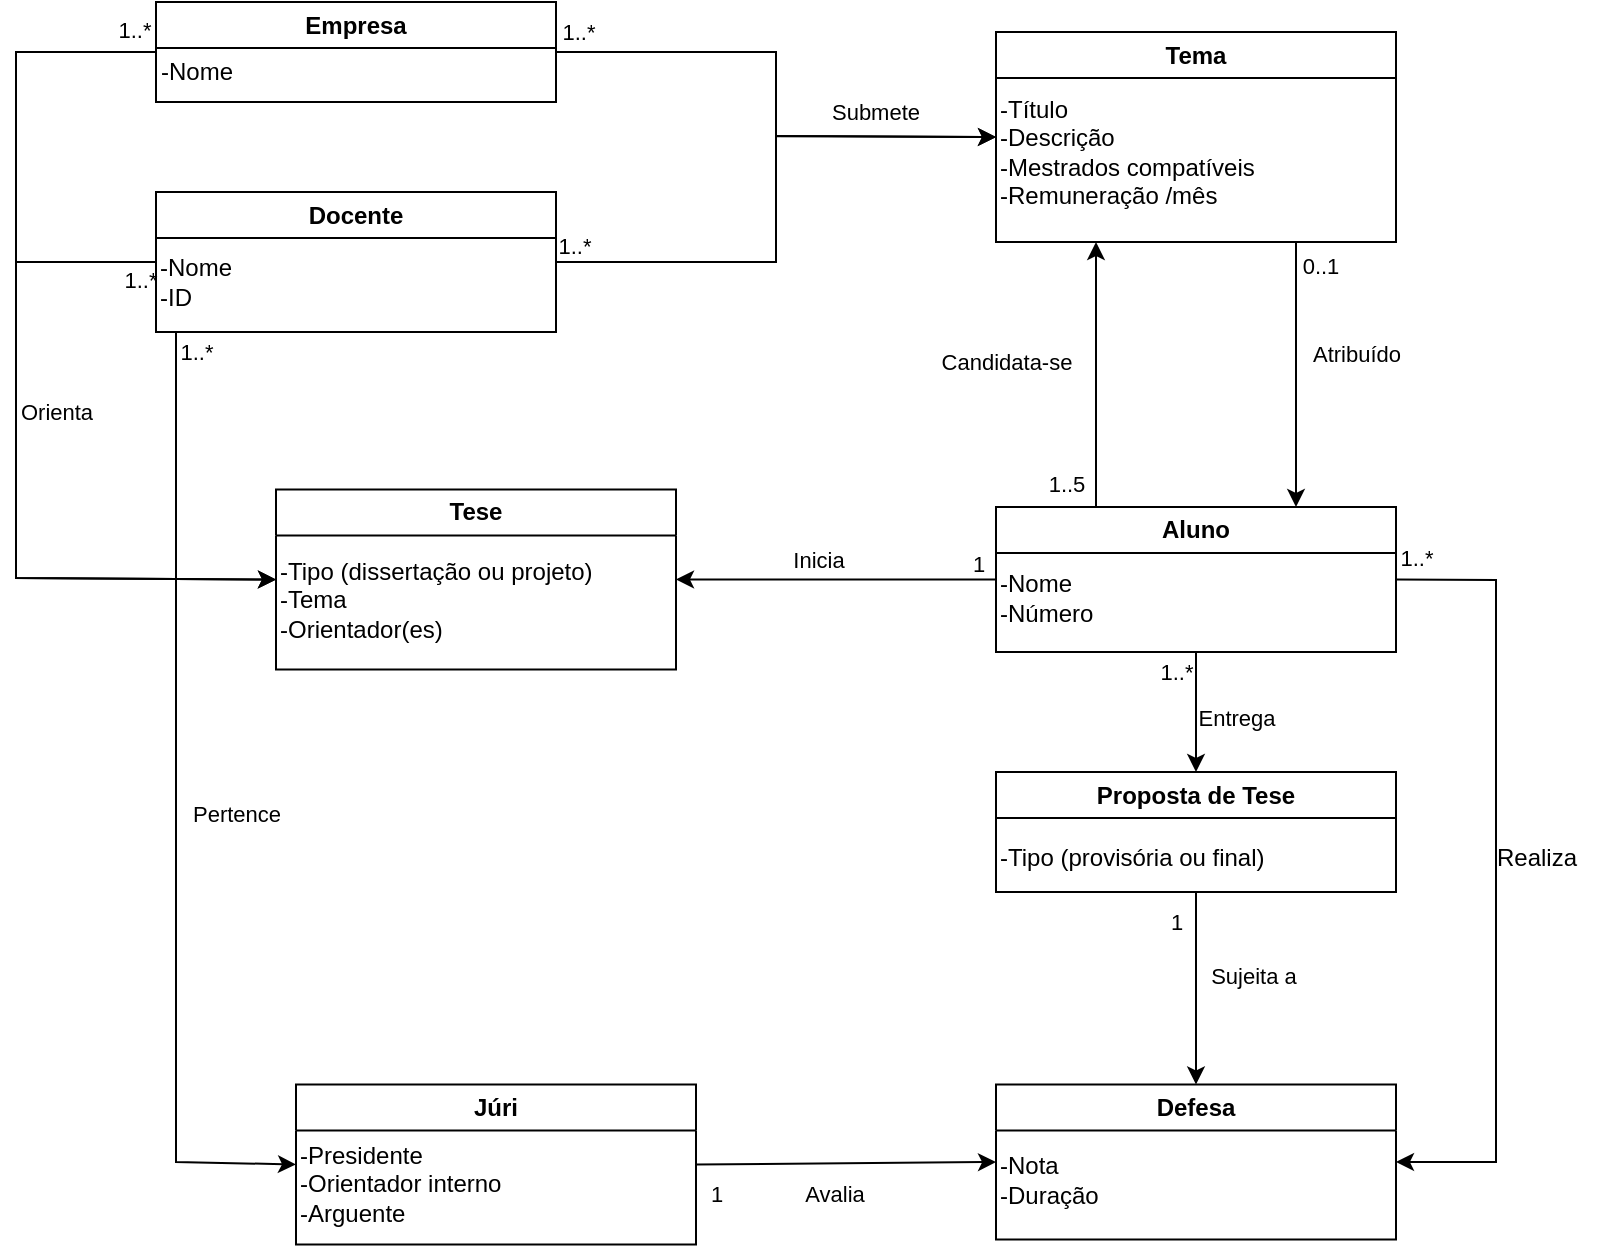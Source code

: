 <mxfile version="24.2.1" type="github" pages="2">
  <diagram name="Modelo UML" id="e7e014a7-5840-1c2e-5031-d8a46d1fe8dd">
    <mxGraphModel dx="2704" dy="654" grid="1" gridSize="10" guides="1" tooltips="1" connect="1" arrows="1" fold="1" page="1" pageScale="1" pageWidth="1169" pageHeight="826" background="none" math="0" shadow="0">
      <root>
        <mxCell id="0" />
        <mxCell id="1" parent="0" />
        <mxCell id="gulgckqH6GNR_60fuS2N-1" value="Tese" style="swimlane;whiteSpace=wrap;html=1;" vertex="1" parent="1">
          <mxGeometry x="-670" y="298.75" width="200" height="90" as="geometry" />
        </mxCell>
        <mxCell id="gulgckqH6GNR_60fuS2N-2" value="-Tipo (dissertação ou projeto)&lt;div&gt;-Tema&lt;br&gt;&lt;div&gt;-Orientador(es)&lt;/div&gt;&lt;/div&gt;" style="text;html=1;align=left;verticalAlign=middle;resizable=0;points=[];autosize=1;strokeColor=none;fillColor=none;" vertex="1" parent="gulgckqH6GNR_60fuS2N-1">
          <mxGeometry y="25" width="180" height="60" as="geometry" />
        </mxCell>
        <mxCell id="nonv4XP6CZLK0yWeFACA-21" style="edgeStyle=none;rounded=0;orthogonalLoop=1;jettySize=auto;html=1;exitX=0.5;exitY=1;exitDx=0;exitDy=0;entryX=0.5;entryY=0;entryDx=0;entryDy=0;" edge="1" parent="1" source="gulgckqH6GNR_60fuS2N-5" target="nonv4XP6CZLK0yWeFACA-19">
          <mxGeometry relative="1" as="geometry" />
        </mxCell>
        <mxCell id="nonv4XP6CZLK0yWeFACA-22" value="Sujeita a&amp;nbsp;" style="edgeLabel;html=1;align=center;verticalAlign=middle;resizable=0;points=[];" vertex="1" connectable="0" parent="nonv4XP6CZLK0yWeFACA-21">
          <mxGeometry x="-0.088" y="7" relative="1" as="geometry">
            <mxPoint x="23" y="-2" as="offset" />
          </mxGeometry>
        </mxCell>
        <mxCell id="nonv4XP6CZLK0yWeFACA-27" value="1" style="edgeLabel;html=1;align=center;verticalAlign=middle;resizable=0;points=[];" vertex="1" connectable="0" parent="nonv4XP6CZLK0yWeFACA-21">
          <mxGeometry x="-0.612" y="11" relative="1" as="geometry">
            <mxPoint x="-21" y="-4" as="offset" />
          </mxGeometry>
        </mxCell>
        <mxCell id="gulgckqH6GNR_60fuS2N-5" value="Proposta de Tese" style="swimlane;whiteSpace=wrap;html=1;" vertex="1" parent="1">
          <mxGeometry x="-310" y="440" width="200" height="60" as="geometry" />
        </mxCell>
        <mxCell id="gulgckqH6GNR_60fuS2N-6" value="-Tipo (provisória ou final)&lt;div&gt;&lt;br&gt;&lt;/div&gt;" style="text;html=1;align=left;verticalAlign=middle;resizable=0;points=[];autosize=1;strokeColor=none;fillColor=none;" vertex="1" parent="gulgckqH6GNR_60fuS2N-5">
          <mxGeometry y="30" width="160" height="40" as="geometry" />
        </mxCell>
        <mxCell id="eO99aCYI0E9ml614-SZG-2" style="edgeStyle=none;rounded=0;orthogonalLoop=1;jettySize=auto;html=1;exitX=0.25;exitY=0;exitDx=0;exitDy=0;entryX=0.25;entryY=1;entryDx=0;entryDy=0;" edge="1" parent="1" source="EISw6fmt9p9niT54Yz4Q-1" target="EISw6fmt9p9niT54Yz4Q-3">
          <mxGeometry relative="1" as="geometry" />
        </mxCell>
        <mxCell id="nonv4XP6CZLK0yWeFACA-9" value="1..5" style="edgeLabel;html=1;align=center;verticalAlign=middle;resizable=0;points=[];" vertex="1" connectable="0" parent="eO99aCYI0E9ml614-SZG-2">
          <mxGeometry x="-0.726" y="11" relative="1" as="geometry">
            <mxPoint x="-4" y="6" as="offset" />
          </mxGeometry>
        </mxCell>
        <mxCell id="nonv4XP6CZLK0yWeFACA-1" style="edgeStyle=none;rounded=0;orthogonalLoop=1;jettySize=auto;html=1;exitX=0;exitY=0.5;exitDx=0;exitDy=0;entryX=1;entryY=0.5;entryDx=0;entryDy=0;" edge="1" parent="1" source="EISw6fmt9p9niT54Yz4Q-1" target="gulgckqH6GNR_60fuS2N-1">
          <mxGeometry relative="1" as="geometry" />
        </mxCell>
        <mxCell id="nonv4XP6CZLK0yWeFACA-2" value="Inicia" style="edgeLabel;html=1;align=center;verticalAlign=middle;resizable=0;points=[];" vertex="1" connectable="0" parent="nonv4XP6CZLK0yWeFACA-1">
          <mxGeometry x="0.258" y="-10" relative="1" as="geometry">
            <mxPoint x="11" as="offset" />
          </mxGeometry>
        </mxCell>
        <mxCell id="nonv4XP6CZLK0yWeFACA-13" value="1" style="edgeLabel;html=1;align=center;verticalAlign=middle;resizable=0;points=[];" vertex="1" connectable="0" parent="nonv4XP6CZLK0yWeFACA-1">
          <mxGeometry x="-0.804" y="-8" relative="1" as="geometry">
            <mxPoint x="6" as="offset" />
          </mxGeometry>
        </mxCell>
        <mxCell id="nonv4XP6CZLK0yWeFACA-16" style="edgeStyle=none;rounded=0;orthogonalLoop=1;jettySize=auto;html=1;exitX=0.5;exitY=1;exitDx=0;exitDy=0;entryX=0.5;entryY=0;entryDx=0;entryDy=0;" edge="1" parent="1" source="EISw6fmt9p9niT54Yz4Q-1" target="gulgckqH6GNR_60fuS2N-5">
          <mxGeometry relative="1" as="geometry">
            <mxPoint x="-210" y="450" as="targetPoint" />
          </mxGeometry>
        </mxCell>
        <mxCell id="nonv4XP6CZLK0yWeFACA-18" value="Entrega" style="edgeLabel;html=1;align=center;verticalAlign=middle;resizable=0;points=[];" vertex="1" connectable="0" parent="nonv4XP6CZLK0yWeFACA-16">
          <mxGeometry x="0.002" y="9" relative="1" as="geometry">
            <mxPoint x="11" y="3" as="offset" />
          </mxGeometry>
        </mxCell>
        <mxCell id="nonv4XP6CZLK0yWeFACA-23" value="1..*" style="edgeLabel;html=1;align=center;verticalAlign=middle;resizable=0;points=[];" vertex="1" connectable="0" parent="nonv4XP6CZLK0yWeFACA-16">
          <mxGeometry x="-0.539" y="-11" relative="1" as="geometry">
            <mxPoint x="1" y="-4" as="offset" />
          </mxGeometry>
        </mxCell>
        <mxCell id="nonv4XP6CZLK0yWeFACA-24" style="edgeStyle=none;rounded=0;orthogonalLoop=1;jettySize=auto;html=1;exitX=1;exitY=0.5;exitDx=0;exitDy=0;entryX=1;entryY=0.5;entryDx=0;entryDy=0;" edge="1" parent="1" source="EISw6fmt9p9niT54Yz4Q-1" target="nonv4XP6CZLK0yWeFACA-19">
          <mxGeometry relative="1" as="geometry">
            <Array as="points">
              <mxPoint x="-60" y="344" />
              <mxPoint x="-60" y="635" />
            </Array>
          </mxGeometry>
        </mxCell>
        <mxCell id="nonv4XP6CZLK0yWeFACA-26" value="1..*" style="edgeLabel;html=1;align=center;verticalAlign=middle;resizable=0;points=[];" vertex="1" connectable="0" parent="nonv4XP6CZLK0yWeFACA-24">
          <mxGeometry x="-0.939" y="8" relative="1" as="geometry">
            <mxPoint x="-2" y="-3" as="offset" />
          </mxGeometry>
        </mxCell>
        <mxCell id="EISw6fmt9p9niT54Yz4Q-1" value="Aluno" style="swimlane;whiteSpace=wrap;html=1;" vertex="1" parent="1">
          <mxGeometry x="-310" y="307.5" width="200" height="72.5" as="geometry">
            <mxRectangle x="-480" y="265" width="70" height="30" as="alternateBounds" />
          </mxGeometry>
        </mxCell>
        <mxCell id="EISw6fmt9p9niT54Yz4Q-2" value="-Nome&lt;div&gt;-Número&lt;/div&gt;" style="text;html=1;align=left;verticalAlign=middle;resizable=0;points=[];autosize=1;strokeColor=none;fillColor=none;" vertex="1" parent="EISw6fmt9p9niT54Yz4Q-1">
          <mxGeometry y="25" width="70" height="40" as="geometry" />
        </mxCell>
        <mxCell id="eO99aCYI0E9ml614-SZG-1" style="edgeStyle=none;rounded=0;orthogonalLoop=1;jettySize=auto;html=1;exitX=0.75;exitY=1;exitDx=0;exitDy=0;entryX=0.75;entryY=0;entryDx=0;entryDy=0;" edge="1" parent="1" source="EISw6fmt9p9niT54Yz4Q-3" target="EISw6fmt9p9niT54Yz4Q-1">
          <mxGeometry relative="1" as="geometry">
            <mxPoint x="-340" y="280.0" as="targetPoint" />
          </mxGeometry>
        </mxCell>
        <mxCell id="4VAeBF9F_Hg9-facgVXO-3" value="Atribuído" style="edgeLabel;html=1;align=center;verticalAlign=middle;resizable=0;points=[];" vertex="1" connectable="0" parent="eO99aCYI0E9ml614-SZG-1">
          <mxGeometry x="-0.138" y="11" relative="1" as="geometry">
            <mxPoint x="19" y="-1" as="offset" />
          </mxGeometry>
        </mxCell>
        <mxCell id="nonv4XP6CZLK0yWeFACA-10" value="0..1" style="edgeLabel;html=1;align=center;verticalAlign=middle;resizable=0;points=[];" vertex="1" connectable="0" parent="eO99aCYI0E9ml614-SZG-1">
          <mxGeometry x="-0.732" y="12" relative="1" as="geometry">
            <mxPoint y="-6" as="offset" />
          </mxGeometry>
        </mxCell>
        <mxCell id="EISw6fmt9p9niT54Yz4Q-3" value="Tema" style="swimlane;whiteSpace=wrap;html=1;" vertex="1" parent="1">
          <mxGeometry x="-310" y="70" width="200" height="105" as="geometry" />
        </mxCell>
        <mxCell id="EISw6fmt9p9niT54Yz4Q-4" value="-Título&lt;div&gt;-Descrição&lt;/div&gt;&lt;div&gt;-Mestrados compatíveis&lt;/div&gt;&lt;div&gt;-Remuneração /mês&lt;/div&gt;" style="text;html=1;align=left;verticalAlign=middle;resizable=0;points=[];autosize=1;strokeColor=none;fillColor=none;" vertex="1" parent="EISw6fmt9p9niT54Yz4Q-3">
          <mxGeometry y="25" width="150" height="70" as="geometry" />
        </mxCell>
        <mxCell id="EISw6fmt9p9niT54Yz4Q-5" value="Júri" style="swimlane;whiteSpace=wrap;html=1;" vertex="1" parent="1">
          <mxGeometry x="-660" y="596.25" width="200" height="80" as="geometry" />
        </mxCell>
        <mxCell id="EISw6fmt9p9niT54Yz4Q-6" value="-&lt;span style=&quot;background-color: initial;&quot;&gt;Presidente&lt;/span&gt;&lt;div&gt;&lt;span style=&quot;background-color: initial;&quot;&gt;-Orientador interno&lt;/span&gt;&lt;/div&gt;&lt;div&gt;&lt;span style=&quot;background-color: initial;&quot;&gt;-Arguente&lt;/span&gt;&lt;/div&gt;" style="text;html=1;align=left;verticalAlign=middle;resizable=0;points=[];autosize=1;strokeColor=none;fillColor=none;" vertex="1" parent="EISw6fmt9p9niT54Yz4Q-5">
          <mxGeometry y="20" width="120" height="60" as="geometry" />
        </mxCell>
        <mxCell id="gjOLk95xmC6vyimPraN1-1" style="edgeStyle=none;rounded=0;orthogonalLoop=1;jettySize=auto;html=1;exitX=1;exitY=0.5;exitDx=0;exitDy=0;entryX=0;entryY=0.5;entryDx=0;entryDy=0;" edge="1" parent="1" source="S3ybC06TIr_PZoSnnoIr-1" target="EISw6fmt9p9niT54Yz4Q-3">
          <mxGeometry relative="1" as="geometry">
            <mxPoint x="-330" y="120" as="targetPoint" />
            <Array as="points">
              <mxPoint x="-420" y="185" />
              <mxPoint x="-420" y="122" />
            </Array>
          </mxGeometry>
        </mxCell>
        <mxCell id="nonv4XP6CZLK0yWeFACA-3" style="edgeStyle=none;rounded=0;orthogonalLoop=1;jettySize=auto;html=1;exitX=0;exitY=0.5;exitDx=0;exitDy=0;entryX=0;entryY=0.5;entryDx=0;entryDy=0;" edge="1" parent="1" source="S3ybC06TIr_PZoSnnoIr-1" target="gulgckqH6GNR_60fuS2N-1">
          <mxGeometry relative="1" as="geometry">
            <mxPoint x="-710" y="390" as="targetPoint" />
            <Array as="points">
              <mxPoint x="-800" y="185" />
              <mxPoint x="-800" y="343" />
            </Array>
          </mxGeometry>
        </mxCell>
        <mxCell id="nonv4XP6CZLK0yWeFACA-4" value="Orienta" style="edgeLabel;html=1;align=center;verticalAlign=middle;resizable=0;points=[];" vertex="1" connectable="0" parent="nonv4XP6CZLK0yWeFACA-3">
          <mxGeometry x="-0.194" y="7" relative="1" as="geometry">
            <mxPoint x="13" as="offset" />
          </mxGeometry>
        </mxCell>
        <mxCell id="nonv4XP6CZLK0yWeFACA-11" value="1..*" style="edgeLabel;html=1;align=center;verticalAlign=middle;resizable=0;points=[];" vertex="1" connectable="0" parent="nonv4XP6CZLK0yWeFACA-3">
          <mxGeometry x="-0.862" y="9" relative="1" as="geometry">
            <mxPoint x="16" as="offset" />
          </mxGeometry>
        </mxCell>
        <mxCell id="5evyT_uLhvLa72p8aiZY-5" style="edgeStyle=none;rounded=0;orthogonalLoop=1;jettySize=auto;html=1;entryX=0;entryY=0.5;entryDx=0;entryDy=0;" edge="1" parent="1" target="EISw6fmt9p9niT54Yz4Q-5">
          <mxGeometry relative="1" as="geometry">
            <mxPoint x="-720.0" y="640" as="targetPoint" />
            <mxPoint x="-720" y="220" as="sourcePoint" />
            <Array as="points">
              <mxPoint x="-720" y="635" />
            </Array>
          </mxGeometry>
        </mxCell>
        <mxCell id="5evyT_uLhvLa72p8aiZY-6" value="Pertence" style="edgeLabel;html=1;align=center;verticalAlign=middle;resizable=0;points=[];" vertex="1" connectable="0" parent="5evyT_uLhvLa72p8aiZY-5">
          <mxGeometry x="0.093" y="10" relative="1" as="geometry">
            <mxPoint x="20" y="-19" as="offset" />
          </mxGeometry>
        </mxCell>
        <mxCell id="5evyT_uLhvLa72p8aiZY-8" value="1..*" style="edgeLabel;html=1;align=center;verticalAlign=middle;resizable=0;points=[];" vertex="1" connectable="0" parent="5evyT_uLhvLa72p8aiZY-5">
          <mxGeometry x="-0.946" y="8" relative="1" as="geometry">
            <mxPoint x="2" y="-3" as="offset" />
          </mxGeometry>
        </mxCell>
        <mxCell id="S3ybC06TIr_PZoSnnoIr-1" value="Docente" style="swimlane;whiteSpace=wrap;html=1;startSize=23;" vertex="1" parent="1">
          <mxGeometry x="-730" y="150" width="200" height="70" as="geometry" />
        </mxCell>
        <mxCell id="5evyT_uLhvLa72p8aiZY-12" value="-Nome&lt;div&gt;-ID&lt;/div&gt;" style="text;html=1;align=left;verticalAlign=middle;resizable=0;points=[];autosize=1;strokeColor=none;fillColor=none;" vertex="1" parent="S3ybC06TIr_PZoSnnoIr-1">
          <mxGeometry y="25" width="60" height="40" as="geometry" />
        </mxCell>
        <mxCell id="nonv4XP6CZLK0yWeFACA-14" style="edgeStyle=none;rounded=0;orthogonalLoop=1;jettySize=auto;html=1;exitX=0;exitY=0.5;exitDx=0;exitDy=0;entryX=0;entryY=0.5;entryDx=0;entryDy=0;" edge="1" parent="1" source="S3ybC06TIr_PZoSnnoIr-7" target="gulgckqH6GNR_60fuS2N-1">
          <mxGeometry relative="1" as="geometry">
            <mxPoint x="-700.0" y="310" as="targetPoint" />
            <Array as="points">
              <mxPoint x="-800" y="80" />
              <mxPoint x="-800" y="343" />
            </Array>
          </mxGeometry>
        </mxCell>
        <mxCell id="nonv4XP6CZLK0yWeFACA-15" value="1..*" style="edgeLabel;html=1;align=center;verticalAlign=middle;resizable=0;points=[];" vertex="1" connectable="0" parent="nonv4XP6CZLK0yWeFACA-14">
          <mxGeometry x="-0.918" y="-11" relative="1" as="geometry">
            <mxPoint x="8" as="offset" />
          </mxGeometry>
        </mxCell>
        <mxCell id="S3ybC06TIr_PZoSnnoIr-7" value="Empresa" style="swimlane;whiteSpace=wrap;html=1;" vertex="1" parent="1">
          <mxGeometry x="-730" y="55" width="200" height="50" as="geometry" />
        </mxCell>
        <mxCell id="5evyT_uLhvLa72p8aiZY-13" value="-Nome" style="text;html=1;align=center;verticalAlign=middle;resizable=0;points=[];autosize=1;strokeColor=none;fillColor=none;" vertex="1" parent="S3ybC06TIr_PZoSnnoIr-7">
          <mxGeometry x="-10" y="20" width="60" height="30" as="geometry" />
        </mxCell>
        <mxCell id="gjOLk95xmC6vyimPraN1-5" value="" style="edgeStyle=none;rounded=0;orthogonalLoop=1;jettySize=auto;html=1;exitX=1;exitY=0.5;exitDx=0;exitDy=0;entryX=0;entryY=0.5;entryDx=0;entryDy=0;" edge="1" parent="1" source="S3ybC06TIr_PZoSnnoIr-7" target="EISw6fmt9p9niT54Yz4Q-3">
          <mxGeometry relative="1" as="geometry">
            <mxPoint x="-320" y="122" as="targetPoint" />
            <mxPoint x="-530" y="170" as="sourcePoint" />
            <Array as="points">
              <mxPoint x="-420" y="80" />
              <mxPoint x="-420" y="122" />
            </Array>
          </mxGeometry>
        </mxCell>
        <mxCell id="nonv4XP6CZLK0yWeFACA-7" value="1..*" style="edgeLabel;html=1;align=center;verticalAlign=middle;resizable=0;points=[];" vertex="1" connectable="0" parent="gjOLk95xmC6vyimPraN1-5">
          <mxGeometry x="-0.881" y="10" relative="1" as="geometry">
            <mxPoint x="-5" as="offset" />
          </mxGeometry>
        </mxCell>
        <mxCell id="gjOLk95xmC6vyimPraN1-4" value="&lt;font style=&quot;font-size: 11px;&quot;&gt;Submete&lt;/font&gt;" style="text;html=1;align=center;verticalAlign=middle;whiteSpace=wrap;rounded=0;" vertex="1" parent="1">
          <mxGeometry x="-405" y="105" width="70" height="10" as="geometry" />
        </mxCell>
        <mxCell id="4VAeBF9F_Hg9-facgVXO-5" value="&lt;font style=&quot;font-size: 11px;&quot;&gt;Candidata-se&lt;/font&gt;" style="text;html=1;align=center;verticalAlign=middle;resizable=0;points=[];autosize=1;strokeColor=none;fillColor=none;" vertex="1" parent="1">
          <mxGeometry x="-350" y="220" width="90" height="30" as="geometry" />
        </mxCell>
        <mxCell id="nonv4XP6CZLK0yWeFACA-8" value="1..*" style="edgeLabel;html=1;align=center;verticalAlign=middle;resizable=0;points=[];" vertex="1" connectable="0" parent="1">
          <mxGeometry x="-520" y="100" as="geometry">
            <mxPoint x="-1" y="77" as="offset" />
          </mxGeometry>
        </mxCell>
        <mxCell id="nonv4XP6CZLK0yWeFACA-19" value="Defesa" style="swimlane;whiteSpace=wrap;html=1;" vertex="1" parent="1">
          <mxGeometry x="-310" y="596.25" width="200" height="77.5" as="geometry" />
        </mxCell>
        <mxCell id="nonv4XP6CZLK0yWeFACA-20" value="&lt;div&gt;&lt;div&gt;-Nota&lt;/div&gt;&lt;div&gt;-Duração&lt;/div&gt;&lt;/div&gt;" style="text;html=1;align=left;verticalAlign=middle;resizable=0;points=[];autosize=1;strokeColor=none;fillColor=none;" vertex="1" parent="nonv4XP6CZLK0yWeFACA-19">
          <mxGeometry y="27.5" width="70" height="40" as="geometry" />
        </mxCell>
        <mxCell id="nonv4XP6CZLK0yWeFACA-25" value="Realiza" style="text;html=1;align=center;verticalAlign=middle;resizable=0;points=[];autosize=1;strokeColor=none;fillColor=none;" vertex="1" parent="1">
          <mxGeometry x="-70" y="468" width="60" height="30" as="geometry" />
        </mxCell>
        <mxCell id="5evyT_uLhvLa72p8aiZY-4" style="edgeStyle=none;rounded=0;orthogonalLoop=1;jettySize=auto;html=1;exitX=1;exitY=0.5;exitDx=0;exitDy=0;entryX=0;entryY=0.5;entryDx=0;entryDy=0;" edge="1" parent="1" source="EISw6fmt9p9niT54Yz4Q-5" target="nonv4XP6CZLK0yWeFACA-19">
          <mxGeometry relative="1" as="geometry" />
        </mxCell>
        <mxCell id="5evyT_uLhvLa72p8aiZY-9" value="Avalia" style="edgeLabel;html=1;align=center;verticalAlign=middle;resizable=0;points=[];" vertex="1" connectable="0" parent="5evyT_uLhvLa72p8aiZY-4">
          <mxGeometry x="-0.336" y="10" relative="1" as="geometry">
            <mxPoint x="19" y="25" as="offset" />
          </mxGeometry>
        </mxCell>
        <mxCell id="5evyT_uLhvLa72p8aiZY-10" value="1" style="edgeLabel;html=1;align=center;verticalAlign=middle;resizable=0;points=[];" vertex="1" connectable="0" parent="5evyT_uLhvLa72p8aiZY-4">
          <mxGeometry x="-0.716" y="1" relative="1" as="geometry">
            <mxPoint x="-12" y="16" as="offset" />
          </mxGeometry>
        </mxCell>
      </root>
    </mxGraphModel>
  </diagram>
  <diagram id="f6Hj0GqjzjKtEBF5dJxf" name="Modelo EA">
    <mxGraphModel dx="2823" dy="2019" grid="1" gridSize="10" guides="1" tooltips="1" connect="1" arrows="1" fold="1" page="1" pageScale="1" pageWidth="827" pageHeight="1169" math="0" shadow="0">
      <root>
        <mxCell id="0" />
        <mxCell id="1" parent="0" />
        <mxCell id="AjMZNirVGoG8k2Hr6zvE-3" value="" style="rounded=0;orthogonalLoop=1;jettySize=auto;html=1;entryX=0;entryY=0.5;entryDx=0;entryDy=0;labelBackgroundColor=none;fontColor=default;" edge="1" parent="1" source="AjMZNirVGoG8k2Hr6zvE-1" target="AjMZNirVGoG8k2Hr6zvE-2">
          <mxGeometry relative="1" as="geometry" />
        </mxCell>
        <mxCell id="AjMZNirVGoG8k2Hr6zvE-10" style="edgeStyle=none;rounded=0;orthogonalLoop=1;jettySize=auto;html=1;exitX=0.75;exitY=0;exitDx=0;exitDy=0;entryX=0.5;entryY=1;entryDx=0;entryDy=0;labelBackgroundColor=none;fontColor=default;" edge="1" parent="1" source="AjMZNirVGoG8k2Hr6zvE-1" target="NO3vthERd71kcZ7D5aYO-1">
          <mxGeometry relative="1" as="geometry">
            <mxPoint x="450" y="170" as="targetPoint" />
          </mxGeometry>
        </mxCell>
        <mxCell id="NO3vthERd71kcZ7D5aYO-21" style="edgeStyle=none;rounded=0;orthogonalLoop=1;jettySize=auto;html=1;exitX=1;exitY=0.75;exitDx=0;exitDy=0;entryX=0;entryY=0.5;entryDx=0;entryDy=0;labelBackgroundColor=none;fontColor=default;" edge="1" parent="1" source="AjMZNirVGoG8k2Hr6zvE-1" target="AjMZNirVGoG8k2Hr6zvE-6">
          <mxGeometry relative="1" as="geometry" />
        </mxCell>
        <mxCell id="NO3vthERd71kcZ7D5aYO-29" style="edgeStyle=none;rounded=0;orthogonalLoop=1;jettySize=auto;html=1;exitX=0;exitY=0.5;exitDx=0;exitDy=0;entryX=1;entryY=0.5;entryDx=0;entryDy=0;labelBackgroundColor=none;fontColor=default;" edge="1" parent="1" source="AjMZNirVGoG8k2Hr6zvE-1" target="NO3vthERd71kcZ7D5aYO-28">
          <mxGeometry relative="1" as="geometry" />
        </mxCell>
        <mxCell id="DR0pOvM6WuqmSCuRlfQh-89" style="edgeStyle=none;rounded=0;orthogonalLoop=1;jettySize=auto;html=1;exitX=0.5;exitY=1;exitDx=0;exitDy=0;entryX=0.25;entryY=0;entryDx=0;entryDy=0;" edge="1" parent="1" source="DR0pOvM6WuqmSCuRlfQh-92" target="DR0pOvM6WuqmSCuRlfQh-90">
          <mxGeometry relative="1" as="geometry">
            <mxPoint x="400" y="440" as="targetPoint" />
          </mxGeometry>
        </mxCell>
        <mxCell id="DR0pOvM6WuqmSCuRlfQh-103" style="edgeStyle=none;rounded=0;orthogonalLoop=1;jettySize=auto;html=1;exitX=0.75;exitY=1;exitDx=0;exitDy=0;entryX=0.5;entryY=0;entryDx=0;entryDy=0;" edge="1" parent="1" source="AjMZNirVGoG8k2Hr6zvE-1" target="DR0pOvM6WuqmSCuRlfQh-102">
          <mxGeometry relative="1" as="geometry" />
        </mxCell>
        <mxCell id="AjMZNirVGoG8k2Hr6zvE-1" value="Aluno" style="labelBackgroundColor=none;rounded=0;" vertex="1" parent="1">
          <mxGeometry x="350" y="220" width="110" height="50" as="geometry" />
        </mxCell>
        <mxCell id="AjMZNirVGoG8k2Hr6zvE-2" value="Nome" style="ellipse;whiteSpace=wrap;html=1;labelBackgroundColor=none;rounded=0;" vertex="1" parent="1">
          <mxGeometry x="495" y="220" width="55" height="25" as="geometry" />
        </mxCell>
        <mxCell id="AjMZNirVGoG8k2Hr6zvE-6" value="Número" style="ellipse;whiteSpace=wrap;html=1;labelBackgroundColor=none;rounded=0;" vertex="1" parent="1">
          <mxGeometry x="495" y="250" width="55" height="25" as="geometry" />
        </mxCell>
        <mxCell id="NO3vthERd71kcZ7D5aYO-3" style="edgeStyle=none;rounded=0;orthogonalLoop=1;jettySize=auto;html=1;exitX=0.5;exitY=0;exitDx=0;exitDy=0;entryX=0.75;entryY=1;entryDx=0;entryDy=0;labelBackgroundColor=none;fontColor=default;" edge="1" parent="1" source="NO3vthERd71kcZ7D5aYO-1" target="NO3vthERd71kcZ7D5aYO-2">
          <mxGeometry relative="1" as="geometry" />
        </mxCell>
        <mxCell id="NO3vthERd71kcZ7D5aYO-1" value="candidata-se" style="rhombus;labelBackgroundColor=none;rounded=0;" vertex="1" parent="1">
          <mxGeometry x="414" y="130" width="86" height="40" as="geometry" />
        </mxCell>
        <mxCell id="NO3vthERd71kcZ7D5aYO-7" style="edgeStyle=none;rounded=0;orthogonalLoop=1;jettySize=auto;html=1;exitX=0.25;exitY=1;exitDx=0;exitDy=0;entryX=0.5;entryY=0;entryDx=0;entryDy=0;labelBackgroundColor=none;fontColor=default;" edge="1" parent="1" source="NO3vthERd71kcZ7D5aYO-2" target="NO3vthERd71kcZ7D5aYO-5">
          <mxGeometry relative="1" as="geometry" />
        </mxCell>
        <mxCell id="NO3vthERd71kcZ7D5aYO-17" style="edgeStyle=none;rounded=0;orthogonalLoop=1;jettySize=auto;html=1;exitX=1;exitY=0.5;exitDx=0;exitDy=0;entryX=0;entryY=0.5;entryDx=0;entryDy=0;labelBackgroundColor=none;fontColor=default;" edge="1" parent="1" source="NO3vthERd71kcZ7D5aYO-2" target="NO3vthERd71kcZ7D5aYO-12">
          <mxGeometry relative="1" as="geometry" />
        </mxCell>
        <mxCell id="NO3vthERd71kcZ7D5aYO-18" style="rounded=0;orthogonalLoop=1;jettySize=auto;html=1;exitX=1;exitY=0.5;exitDx=0;exitDy=0;entryX=0;entryY=0.5;entryDx=0;entryDy=0;labelBackgroundColor=none;fontColor=default;" edge="1" parent="1" source="NO3vthERd71kcZ7D5aYO-2" target="NO3vthERd71kcZ7D5aYO-11">
          <mxGeometry relative="1" as="geometry" />
        </mxCell>
        <mxCell id="NO3vthERd71kcZ7D5aYO-19" style="edgeStyle=none;rounded=0;orthogonalLoop=1;jettySize=auto;html=1;exitX=1;exitY=0.75;exitDx=0;exitDy=0;entryX=0;entryY=0;entryDx=0;entryDy=0;labelBackgroundColor=none;fontColor=default;" edge="1" parent="1" source="NO3vthERd71kcZ7D5aYO-2" target="NO3vthERd71kcZ7D5aYO-10">
          <mxGeometry relative="1" as="geometry" />
        </mxCell>
        <mxCell id="NO3vthERd71kcZ7D5aYO-20" style="edgeStyle=none;rounded=0;orthogonalLoop=1;jettySize=auto;html=1;exitX=1;exitY=0.25;exitDx=0;exitDy=0;entryX=0;entryY=1;entryDx=0;entryDy=0;labelBackgroundColor=none;fontColor=default;" edge="1" parent="1" source="NO3vthERd71kcZ7D5aYO-2" target="NO3vthERd71kcZ7D5aYO-9">
          <mxGeometry relative="1" as="geometry" />
        </mxCell>
        <mxCell id="NO3vthERd71kcZ7D5aYO-2" value="Tema" style="labelBackgroundColor=none;rounded=0;" vertex="1" parent="1">
          <mxGeometry x="350" y="20" width="110" height="50" as="geometry" />
        </mxCell>
        <mxCell id="NO3vthERd71kcZ7D5aYO-8" style="edgeStyle=none;rounded=0;orthogonalLoop=1;jettySize=auto;html=1;exitX=0.5;exitY=1;exitDx=0;exitDy=0;entryX=0.25;entryY=0;entryDx=0;entryDy=0;labelBackgroundColor=none;fontColor=default;" edge="1" parent="1" source="NO3vthERd71kcZ7D5aYO-5" target="AjMZNirVGoG8k2Hr6zvE-1">
          <mxGeometry relative="1" as="geometry" />
        </mxCell>
        <mxCell id="NO3vthERd71kcZ7D5aYO-5" value="atribuído" style="rhombus;labelBackgroundColor=none;rounded=0;" vertex="1" parent="1">
          <mxGeometry x="310" y="130" width="86" height="40" as="geometry" />
        </mxCell>
        <mxCell id="NO3vthERd71kcZ7D5aYO-9" value="Remuneração (€/mês)" style="ellipse;whiteSpace=wrap;html=1;labelBackgroundColor=none;rounded=0;" vertex="1" parent="1">
          <mxGeometry x="497.5" y="-5" width="55" height="25" as="geometry" />
        </mxCell>
        <mxCell id="NO3vthERd71kcZ7D5aYO-10" value="Mestrados compatíveis" style="ellipse;whiteSpace=wrap;html=1;labelBackgroundColor=none;rounded=0;" vertex="1" parent="1">
          <mxGeometry x="500" y="70" width="55" height="25" as="geometry" />
        </mxCell>
        <mxCell id="NO3vthERd71kcZ7D5aYO-11" value="Descrição" style="ellipse;whiteSpace=wrap;html=1;labelBackgroundColor=none;rounded=0;" vertex="1" parent="1">
          <mxGeometry x="520" y="45" width="55" height="25" as="geometry" />
        </mxCell>
        <mxCell id="NO3vthERd71kcZ7D5aYO-12" value="&lt;u&gt;Título&lt;/u&gt;" style="ellipse;whiteSpace=wrap;html=1;labelBackgroundColor=none;rounded=0;" vertex="1" parent="1">
          <mxGeometry x="520" y="20" width="55" height="25" as="geometry" />
        </mxCell>
        <mxCell id="NO3vthERd71kcZ7D5aYO-26" style="rounded=0;orthogonalLoop=1;jettySize=auto;html=1;exitX=1;exitY=0.5;exitDx=0;exitDy=0;entryX=0.5;entryY=1;entryDx=0;entryDy=0;labelBackgroundColor=none;fontColor=default;" edge="1" parent="1" source="NO3vthERd71kcZ7D5aYO-22" target="NO3vthERd71kcZ7D5aYO-24">
          <mxGeometry relative="1" as="geometry">
            <Array as="points">
              <mxPoint x="240" y="90" />
            </Array>
          </mxGeometry>
        </mxCell>
        <mxCell id="DR0pOvM6WuqmSCuRlfQh-86" style="edgeStyle=none;rounded=0;orthogonalLoop=1;jettySize=auto;html=1;exitX=0;exitY=0.5;exitDx=0;exitDy=0;entryX=0.5;entryY=0;entryDx=0;entryDy=0;" edge="1" parent="1" source="NO3vthERd71kcZ7D5aYO-22" target="DR0pOvM6WuqmSCuRlfQh-84">
          <mxGeometry relative="1" as="geometry">
            <Array as="points">
              <mxPoint x="-40" y="90" />
            </Array>
          </mxGeometry>
        </mxCell>
        <mxCell id="NO3vthERd71kcZ7D5aYO-22" value="Docente" style="labelBackgroundColor=none;rounded=0;" vertex="1" parent="1">
          <mxGeometry x="70" y="65" width="110" height="50" as="geometry" />
        </mxCell>
        <mxCell id="NO3vthERd71kcZ7D5aYO-25" style="edgeStyle=none;rounded=0;orthogonalLoop=1;jettySize=auto;html=1;exitX=1;exitY=0.5;exitDx=0;exitDy=0;entryX=0.5;entryY=0;entryDx=0;entryDy=0;labelBackgroundColor=none;fontColor=default;" edge="1" parent="1" source="NO3vthERd71kcZ7D5aYO-23" target="NO3vthERd71kcZ7D5aYO-24">
          <mxGeometry relative="1" as="geometry">
            <Array as="points">
              <mxPoint x="240" />
            </Array>
          </mxGeometry>
        </mxCell>
        <mxCell id="DR0pOvM6WuqmSCuRlfQh-85" style="edgeStyle=none;rounded=0;orthogonalLoop=1;jettySize=auto;html=1;exitX=0;exitY=0.5;exitDx=0;exitDy=0;entryX=0.5;entryY=0;entryDx=0;entryDy=0;" edge="1" parent="1" source="NO3vthERd71kcZ7D5aYO-23" target="DR0pOvM6WuqmSCuRlfQh-83">
          <mxGeometry relative="1" as="geometry">
            <Array as="points">
              <mxPoint x="-160" />
            </Array>
          </mxGeometry>
        </mxCell>
        <mxCell id="NO3vthERd71kcZ7D5aYO-23" value="Empresa" style="labelBackgroundColor=none;rounded=0;" vertex="1" parent="1">
          <mxGeometry x="70" y="-25" width="110" height="50" as="geometry" />
        </mxCell>
        <mxCell id="NO3vthERd71kcZ7D5aYO-27" style="edgeStyle=none;rounded=0;orthogonalLoop=1;jettySize=auto;html=1;exitX=1;exitY=0.5;exitDx=0;exitDy=0;entryX=0;entryY=0.5;entryDx=0;entryDy=0;labelBackgroundColor=none;fontColor=default;" edge="1" parent="1" source="NO3vthERd71kcZ7D5aYO-24" target="NO3vthERd71kcZ7D5aYO-2">
          <mxGeometry relative="1" as="geometry" />
        </mxCell>
        <mxCell id="NO3vthERd71kcZ7D5aYO-24" value="submete" style="rhombus;labelBackgroundColor=none;rounded=0;" vertex="1" parent="1">
          <mxGeometry x="200" y="25" width="80" height="40" as="geometry" />
        </mxCell>
        <mxCell id="NO3vthERd71kcZ7D5aYO-31" style="edgeStyle=none;rounded=0;orthogonalLoop=1;jettySize=auto;html=1;exitX=0;exitY=0.5;exitDx=0;exitDy=0;entryX=0.5;entryY=0;entryDx=0;entryDy=0;labelBackgroundColor=none;fontColor=default;" edge="1" parent="1" source="NO3vthERd71kcZ7D5aYO-28" target="NO3vthERd71kcZ7D5aYO-30">
          <mxGeometry relative="1" as="geometry">
            <Array as="points">
              <mxPoint x="115" y="245" />
            </Array>
          </mxGeometry>
        </mxCell>
        <mxCell id="NO3vthERd71kcZ7D5aYO-28" value="começa" style="rhombus;labelBackgroundColor=none;rounded=0;" vertex="1" parent="1">
          <mxGeometry x="220" y="225" width="80" height="40" as="geometry" />
        </mxCell>
        <mxCell id="DR0pOvM6WuqmSCuRlfQh-77" style="edgeStyle=none;rounded=0;orthogonalLoop=1;jettySize=auto;html=1;exitX=0.5;exitY=1;exitDx=0;exitDy=0;entryX=1;entryY=0.5;entryDx=0;entryDy=0;" edge="1" parent="1" source="NO3vthERd71kcZ7D5aYO-30" target="DR0pOvM6WuqmSCuRlfQh-75">
          <mxGeometry relative="1" as="geometry" />
        </mxCell>
        <mxCell id="NO3vthERd71kcZ7D5aYO-30" value="Tese" style="labelBackgroundColor=none;rounded=0;" vertex="1" parent="1">
          <mxGeometry x="60" y="300" width="110" height="50" as="geometry" />
        </mxCell>
        <mxCell id="DR0pOvM6WuqmSCuRlfQh-81" style="rounded=0;orthogonalLoop=1;jettySize=auto;html=1;exitX=0;exitY=0.25;exitDx=0;exitDy=0;entryX=1;entryY=0;entryDx=0;entryDy=0;" edge="1" parent="1" source="DR0pOvM6WuqmSCuRlfQh-75" target="DR0pOvM6WuqmSCuRlfQh-78">
          <mxGeometry relative="1" as="geometry" />
        </mxCell>
        <mxCell id="DR0pOvM6WuqmSCuRlfQh-82" style="edgeStyle=none;rounded=0;orthogonalLoop=1;jettySize=auto;html=1;exitX=0;exitY=0.75;exitDx=0;exitDy=0;entryX=0;entryY=0;entryDx=0;entryDy=0;" edge="1" parent="1" source="DR0pOvM6WuqmSCuRlfQh-75" target="DR0pOvM6WuqmSCuRlfQh-79">
          <mxGeometry relative="1" as="geometry" />
        </mxCell>
        <mxCell id="DR0pOvM6WuqmSCuRlfQh-75" value="" style="triangle;whiteSpace=wrap;html=1;rotation=-90;" vertex="1" parent="1">
          <mxGeometry x="85" y="390" width="60" height="80" as="geometry" />
        </mxCell>
        <mxCell id="DR0pOvM6WuqmSCuRlfQh-78" value="Projeto" style="labelBackgroundColor=none;rounded=0;" vertex="1" parent="1">
          <mxGeometry x="-30" y="490" width="110" height="50" as="geometry" />
        </mxCell>
        <mxCell id="DR0pOvM6WuqmSCuRlfQh-79" value="Dissertação" style="labelBackgroundColor=none;rounded=0;" vertex="1" parent="1">
          <mxGeometry x="150" y="490" width="110" height="50" as="geometry" />
        </mxCell>
        <mxCell id="DR0pOvM6WuqmSCuRlfQh-88" style="edgeStyle=none;rounded=0;orthogonalLoop=1;jettySize=auto;html=1;exitX=0.5;exitY=1;exitDx=0;exitDy=0;entryX=0;entryY=0.5;entryDx=0;entryDy=0;" edge="1" parent="1" source="DR0pOvM6WuqmSCuRlfQh-83" target="DR0pOvM6WuqmSCuRlfQh-78">
          <mxGeometry relative="1" as="geometry">
            <Array as="points">
              <mxPoint x="-160" y="515" />
            </Array>
          </mxGeometry>
        </mxCell>
        <mxCell id="DR0pOvM6WuqmSCuRlfQh-83" value="Orientador externo" style="rhombus;labelBackgroundColor=none;rounded=0;" vertex="1" parent="1">
          <mxGeometry x="-200" y="140" width="80" height="40" as="geometry" />
        </mxCell>
        <mxCell id="DR0pOvM6WuqmSCuRlfQh-87" style="edgeStyle=none;rounded=0;orthogonalLoop=1;jettySize=auto;html=1;exitX=0.5;exitY=1;exitDx=0;exitDy=0;entryX=0;entryY=0.5;entryDx=0;entryDy=0;" edge="1" parent="1" source="DR0pOvM6WuqmSCuRlfQh-84" target="NO3vthERd71kcZ7D5aYO-30">
          <mxGeometry relative="1" as="geometry">
            <Array as="points">
              <mxPoint x="-40" y="325" />
            </Array>
          </mxGeometry>
        </mxCell>
        <mxCell id="DR0pOvM6WuqmSCuRlfQh-84" value="Orientador interno" style="rhombus;labelBackgroundColor=none;rounded=0;" vertex="1" parent="1">
          <mxGeometry x="-80" y="225" width="80" height="40" as="geometry" />
        </mxCell>
        <mxCell id="DR0pOvM6WuqmSCuRlfQh-97" style="edgeStyle=none;rounded=0;orthogonalLoop=1;jettySize=auto;html=1;exitX=0.5;exitY=1;exitDx=0;exitDy=0;entryX=1;entryY=0.5;entryDx=0;entryDy=0;" edge="1" parent="1" source="DR0pOvM6WuqmSCuRlfQh-90" target="DR0pOvM6WuqmSCuRlfQh-96">
          <mxGeometry relative="1" as="geometry" />
        </mxCell>
        <mxCell id="DR0pOvM6WuqmSCuRlfQh-90" value="Proposta de Tese" style="labelBackgroundColor=none;rounded=0;" vertex="1" parent="1">
          <mxGeometry x="350" y="560" width="110" height="50" as="geometry" />
        </mxCell>
        <mxCell id="DR0pOvM6WuqmSCuRlfQh-93" value="" style="edgeStyle=none;rounded=0;orthogonalLoop=1;jettySize=auto;html=1;exitX=0.25;exitY=1;exitDx=0;exitDy=0;" edge="1" parent="1" source="AjMZNirVGoG8k2Hr6zvE-1" target="DR0pOvM6WuqmSCuRlfQh-92">
          <mxGeometry relative="1" as="geometry">
            <mxPoint x="405.571" y="390" as="targetPoint" />
            <mxPoint x="405" y="270" as="sourcePoint" />
          </mxGeometry>
        </mxCell>
        <mxCell id="DR0pOvM6WuqmSCuRlfQh-92" value="Entrega" style="rhombus;labelBackgroundColor=none;rounded=0;" vertex="1" parent="1">
          <mxGeometry x="320" y="400" width="80" height="40" as="geometry" />
        </mxCell>
        <mxCell id="DR0pOvM6WuqmSCuRlfQh-98" style="edgeStyle=none;rounded=0;orthogonalLoop=1;jettySize=auto;html=1;exitX=0;exitY=0.25;exitDx=0;exitDy=0;entryX=1;entryY=0;entryDx=0;entryDy=0;" edge="1" parent="1" source="DR0pOvM6WuqmSCuRlfQh-96" target="DR0pOvM6WuqmSCuRlfQh-100">
          <mxGeometry relative="1" as="geometry">
            <mxPoint x="370" y="620" as="targetPoint" />
          </mxGeometry>
        </mxCell>
        <mxCell id="DR0pOvM6WuqmSCuRlfQh-99" style="edgeStyle=none;rounded=0;orthogonalLoop=1;jettySize=auto;html=1;exitX=0;exitY=0.75;exitDx=0;exitDy=0;entryX=0;entryY=0;entryDx=0;entryDy=0;" edge="1" parent="1" source="DR0pOvM6WuqmSCuRlfQh-96" target="DR0pOvM6WuqmSCuRlfQh-101">
          <mxGeometry relative="1" as="geometry">
            <mxPoint x="440" y="620" as="targetPoint" />
          </mxGeometry>
        </mxCell>
        <mxCell id="DR0pOvM6WuqmSCuRlfQh-96" value="" style="triangle;whiteSpace=wrap;html=1;rotation=-90;" vertex="1" parent="1">
          <mxGeometry x="375" y="620" width="60" height="80" as="geometry" />
        </mxCell>
        <mxCell id="DR0pOvM6WuqmSCuRlfQh-100" value="Provisória" style="labelBackgroundColor=none;rounded=0;" vertex="1" parent="1">
          <mxGeometry x="260" y="720" width="110" height="50" as="geometry" />
        </mxCell>
        <mxCell id="DR0pOvM6WuqmSCuRlfQh-101" value="Final" style="labelBackgroundColor=none;rounded=0;" vertex="1" parent="1">
          <mxGeometry x="445" y="720" width="110" height="50" as="geometry" />
        </mxCell>
        <mxCell id="DR0pOvM6WuqmSCuRlfQh-104" style="edgeStyle=none;rounded=0;orthogonalLoop=1;jettySize=auto;html=1;exitX=0.5;exitY=1;exitDx=0;exitDy=0;entryX=0.75;entryY=0;entryDx=0;entryDy=0;" edge="1" parent="1" source="DR0pOvM6WuqmSCuRlfQh-102" target="DR0pOvM6WuqmSCuRlfQh-90">
          <mxGeometry relative="1" as="geometry" />
        </mxCell>
        <mxCell id="DR0pOvM6WuqmSCuRlfQh-105" style="edgeStyle=none;rounded=0;orthogonalLoop=1;jettySize=auto;html=1;exitX=1;exitY=0;exitDx=0;exitDy=0;entryX=0;entryY=0.5;entryDx=0;entryDy=0;" edge="1" parent="1" source="DR0pOvM6WuqmSCuRlfQh-102" target="DR0pOvM6WuqmSCuRlfQh-112">
          <mxGeometry relative="1" as="geometry">
            <mxPoint x="510" y="390" as="targetPoint" />
          </mxGeometry>
        </mxCell>
        <mxCell id="DR0pOvM6WuqmSCuRlfQh-106" style="edgeStyle=none;rounded=0;orthogonalLoop=1;jettySize=auto;html=1;exitX=1;exitY=0.5;exitDx=0;exitDy=0;entryX=0;entryY=0.5;entryDx=0;entryDy=0;" edge="1" parent="1" source="DR0pOvM6WuqmSCuRlfQh-102" target="DR0pOvM6WuqmSCuRlfQh-110">
          <mxGeometry relative="1" as="geometry">
            <mxPoint x="530" y="410" as="targetPoint" />
          </mxGeometry>
        </mxCell>
        <mxCell id="DR0pOvM6WuqmSCuRlfQh-107" style="edgeStyle=none;rounded=0;orthogonalLoop=1;jettySize=auto;html=1;exitX=1;exitY=0.5;exitDx=0;exitDy=0;entryX=0;entryY=0.5;entryDx=0;entryDy=0;" edge="1" parent="1" source="DR0pOvM6WuqmSCuRlfQh-102" target="DR0pOvM6WuqmSCuRlfQh-109">
          <mxGeometry relative="1" as="geometry">
            <mxPoint x="530" y="440" as="targetPoint" />
          </mxGeometry>
        </mxCell>
        <mxCell id="DR0pOvM6WuqmSCuRlfQh-108" style="edgeStyle=none;rounded=0;orthogonalLoop=1;jettySize=auto;html=1;exitX=1;exitY=1;exitDx=0;exitDy=0;entryX=0;entryY=0.5;entryDx=0;entryDy=0;" edge="1" parent="1" source="DR0pOvM6WuqmSCuRlfQh-102" target="DR0pOvM6WuqmSCuRlfQh-111">
          <mxGeometry relative="1" as="geometry">
            <mxPoint x="520" y="460" as="targetPoint" />
          </mxGeometry>
        </mxCell>
        <mxCell id="DR0pOvM6WuqmSCuRlfQh-102" value="Defende" style="rhombus;labelBackgroundColor=none;rounded=0;" vertex="1" parent="1">
          <mxGeometry x="410" y="400" width="80" height="40" as="geometry" />
        </mxCell>
        <mxCell id="DR0pOvM6WuqmSCuRlfQh-109" value="Júri" style="ellipse;whiteSpace=wrap;html=1;labelBackgroundColor=none;rounded=0;" vertex="1" parent="1">
          <mxGeometry x="530" y="425" width="55" height="25" as="geometry" />
        </mxCell>
        <mxCell id="DR0pOvM6WuqmSCuRlfQh-110" value="Nota" style="ellipse;whiteSpace=wrap;html=1;labelBackgroundColor=none;rounded=0;" vertex="1" parent="1">
          <mxGeometry x="530" y="400" width="55" height="25" as="geometry" />
        </mxCell>
        <mxCell id="DR0pOvM6WuqmSCuRlfQh-111" value="Duração" style="ellipse;whiteSpace=wrap;html=1;labelBackgroundColor=none;rounded=0;" vertex="1" parent="1">
          <mxGeometry x="520" y="450" width="55" height="25" as="geometry" />
        </mxCell>
        <mxCell id="DR0pOvM6WuqmSCuRlfQh-112" value="Tipo" style="ellipse;whiteSpace=wrap;html=1;labelBackgroundColor=none;rounded=0;" vertex="1" parent="1">
          <mxGeometry x="510" y="375" width="55" height="25" as="geometry" />
        </mxCell>
        <mxCell id="DR0pOvM6WuqmSCuRlfQh-127" value="Proposta de Tese" style="labelBackgroundColor=none;rounded=0;" vertex="1" parent="1">
          <mxGeometry x="350" y="560" width="110" height="50" as="geometry" />
        </mxCell>
      </root>
    </mxGraphModel>
  </diagram>
</mxfile>
